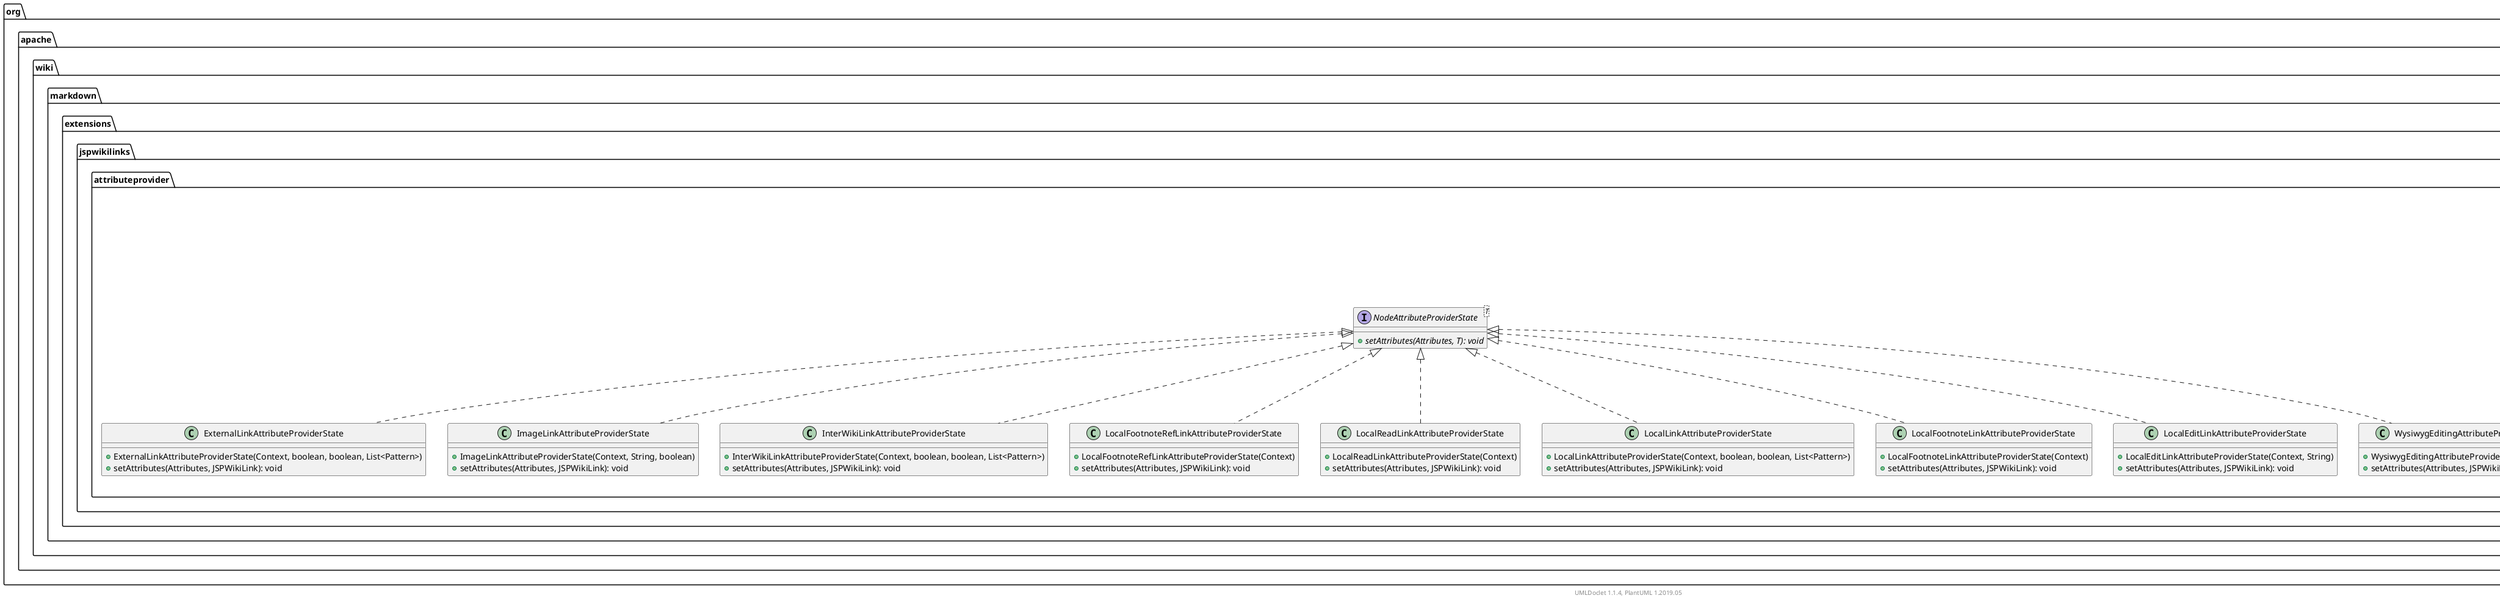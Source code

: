 @startuml

    namespace org.apache.wiki.markdown.extensions.jspwikilinks.attributeprovider {

        class ExternalLinkAttributeProviderState [[ExternalLinkAttributeProviderState.html]] {
            +ExternalLinkAttributeProviderState(Context, boolean, boolean, List<Pattern>)
            +setAttributes(Attributes, JSPWikiLink): void
        }

        class ImageLinkAttributeProviderState [[ImageLinkAttributeProviderState.html]] {
            +ImageLinkAttributeProviderState(Context, String, boolean)
            +setAttributes(Attributes, JSPWikiLink): void
        }

        class JSPWikiLinkAttributeProviderFactory [[JSPWikiLinkAttributeProviderFactory.html]] {
            +JSPWikiLinkAttributeProviderFactory(Context, boolean, List<Pattern>)
            +apply(LinkResolverContext): AttributeProvider
        }

        class InterWikiLinkAttributeProviderState [[InterWikiLinkAttributeProviderState.html]] {
            +InterWikiLinkAttributeProviderState(Context, boolean, boolean, List<Pattern>)
            +setAttributes(Attributes, JSPWikiLink): void
        }

        class LocalFootnoteRefLinkAttributeProviderState [[LocalFootnoteRefLinkAttributeProviderState.html]] {
            +LocalFootnoteRefLinkAttributeProviderState(Context)
            +setAttributes(Attributes, JSPWikiLink): void
        }

        class LocalReadLinkAttributeProviderState [[LocalReadLinkAttributeProviderState.html]] {
            +LocalReadLinkAttributeProviderState(Context)
            +setAttributes(Attributes, JSPWikiLink): void
        }

        interface NodeAttributeProviderState<T> [[NodeAttributeProviderState.html]] {
            {abstract} +setAttributes(Attributes, T): void
        }

        class JSPWikiLinkAttributeProvider [[JSPWikiLinkAttributeProvider.html]] {
            #wikiContext: Context
            #linkOperations: LinkParsingOperations
            +JSPWikiLinkAttributeProvider(Context, boolean, List<Pattern>)
            +setAttributes(Node, AttributablePart, Attributes): void
        }

        class LocalLinkAttributeProviderState [[LocalLinkAttributeProviderState.html]] {
            +LocalLinkAttributeProviderState(Context, boolean, boolean, List<Pattern>)
            +setAttributes(Attributes, JSPWikiLink): void
        }

        class LocalFootnoteLinkAttributeProviderState [[LocalFootnoteLinkAttributeProviderState.html]] {
            +LocalFootnoteLinkAttributeProviderState(Context)
            +setAttributes(Attributes, JSPWikiLink): void
        }

        class LocalEditLinkAttributeProviderState [[LocalEditLinkAttributeProviderState.html]] {
            +LocalEditLinkAttributeProviderState(Context, String)
            +setAttributes(Attributes, JSPWikiLink): void
        }

        class WysiwygEditingAttributeProviderState [[WysiwygEditingAttributeProviderState.html]] {
            +WysiwygEditingAttributeProviderState(Context)
            +setAttributes(Attributes, JSPWikiLink): void
        }

        NodeAttributeProviderState <|.. ExternalLinkAttributeProviderState

        NodeAttributeProviderState <|.. ImageLinkAttributeProviderState

        abstract class com.vladsch.flexmark.html.IndependentAttributeProviderFactory
        com.vladsch.flexmark.html.IndependentAttributeProviderFactory <|-- JSPWikiLinkAttributeProviderFactory

        NodeAttributeProviderState <|.. InterWikiLinkAttributeProviderState

        NodeAttributeProviderState <|.. LocalFootnoteRefLinkAttributeProviderState

        NodeAttributeProviderState <|.. LocalReadLinkAttributeProviderState

        interface com.vladsch.flexmark.html.AttributeProvider {
            {abstract} +setAttributes(Node, AttributablePart, Attributes): void
        }
        com.vladsch.flexmark.html.AttributeProvider <|.. JSPWikiLinkAttributeProvider

        NodeAttributeProviderState <|.. LocalLinkAttributeProviderState

        NodeAttributeProviderState <|.. LocalFootnoteLinkAttributeProviderState

        NodeAttributeProviderState <|.. LocalEditLinkAttributeProviderState

        NodeAttributeProviderState <|.. WysiwygEditingAttributeProviderState

    }


    center footer UMLDoclet 1.1.4, PlantUML 1.2019.05
@enduml
